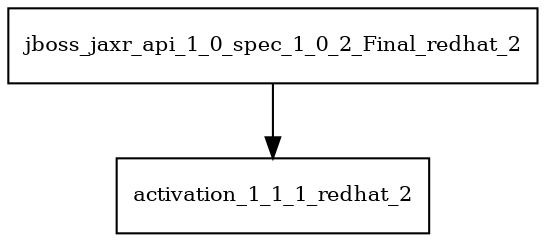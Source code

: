 digraph jboss_jaxr_api_1_0_spec_1_0_2_Final_redhat_2_dependencies {
  node [shape = box, fontsize=10.0];
  jboss_jaxr_api_1_0_spec_1_0_2_Final_redhat_2 -> activation_1_1_1_redhat_2;
}
